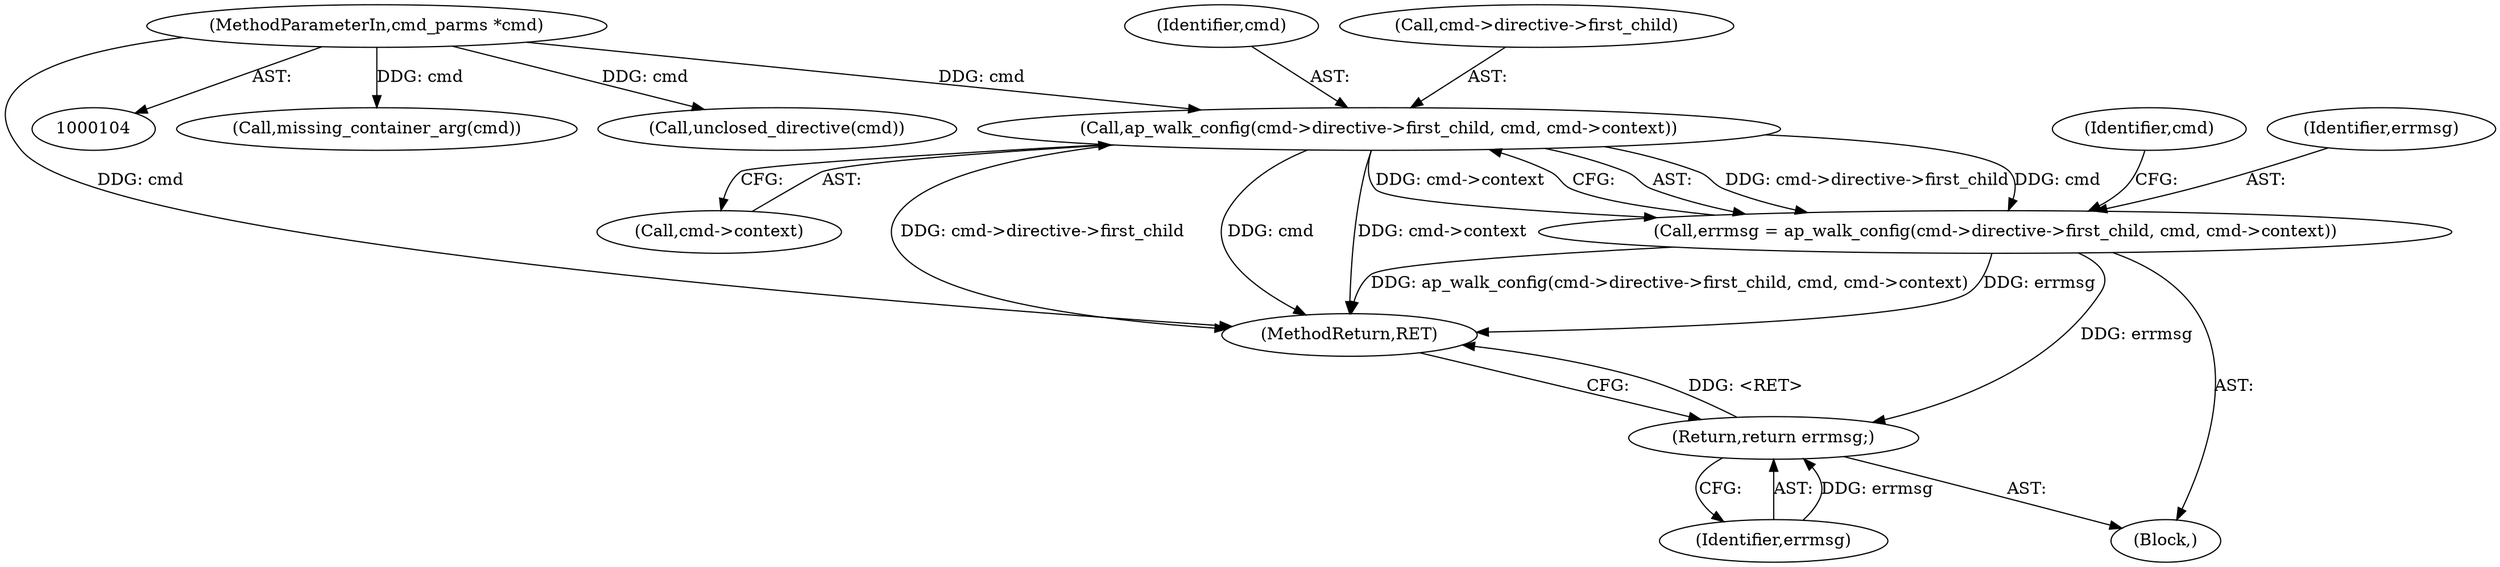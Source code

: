 digraph "0_httpd_29afdd2550b3d30a8defece2b95ae81edcf66ac9@pointer" {
"1000285" [label="(Call,ap_walk_config(cmd->directive->first_child, cmd, cmd->context))"];
"1000105" [label="(MethodParameterIn,cmd_parms *cmd)"];
"1000283" [label="(Call,errmsg = ap_walk_config(cmd->directive->first_child, cmd, cmd->context))"];
"1000300" [label="(Return,return errmsg;)"];
"1000105" [label="(MethodParameterIn,cmd_parms *cmd)"];
"1000291" [label="(Identifier,cmd)"];
"1000108" [label="(Block,)"];
"1000160" [label="(Call,missing_container_arg(cmd))"];
"1000301" [label="(Identifier,errmsg)"];
"1000292" [label="(Call,cmd->context)"];
"1000141" [label="(Call,unclosed_directive(cmd))"];
"1000297" [label="(Identifier,cmd)"];
"1000302" [label="(MethodReturn,RET)"];
"1000284" [label="(Identifier,errmsg)"];
"1000286" [label="(Call,cmd->directive->first_child)"];
"1000300" [label="(Return,return errmsg;)"];
"1000285" [label="(Call,ap_walk_config(cmd->directive->first_child, cmd, cmd->context))"];
"1000283" [label="(Call,errmsg = ap_walk_config(cmd->directive->first_child, cmd, cmd->context))"];
"1000285" -> "1000283"  [label="AST: "];
"1000285" -> "1000292"  [label="CFG: "];
"1000286" -> "1000285"  [label="AST: "];
"1000291" -> "1000285"  [label="AST: "];
"1000292" -> "1000285"  [label="AST: "];
"1000283" -> "1000285"  [label="CFG: "];
"1000285" -> "1000302"  [label="DDG: cmd->directive->first_child"];
"1000285" -> "1000302"  [label="DDG: cmd"];
"1000285" -> "1000302"  [label="DDG: cmd->context"];
"1000285" -> "1000283"  [label="DDG: cmd->directive->first_child"];
"1000285" -> "1000283"  [label="DDG: cmd"];
"1000285" -> "1000283"  [label="DDG: cmd->context"];
"1000105" -> "1000285"  [label="DDG: cmd"];
"1000105" -> "1000104"  [label="AST: "];
"1000105" -> "1000302"  [label="DDG: cmd"];
"1000105" -> "1000141"  [label="DDG: cmd"];
"1000105" -> "1000160"  [label="DDG: cmd"];
"1000283" -> "1000108"  [label="AST: "];
"1000284" -> "1000283"  [label="AST: "];
"1000297" -> "1000283"  [label="CFG: "];
"1000283" -> "1000302"  [label="DDG: ap_walk_config(cmd->directive->first_child, cmd, cmd->context)"];
"1000283" -> "1000302"  [label="DDG: errmsg"];
"1000283" -> "1000300"  [label="DDG: errmsg"];
"1000300" -> "1000108"  [label="AST: "];
"1000300" -> "1000301"  [label="CFG: "];
"1000301" -> "1000300"  [label="AST: "];
"1000302" -> "1000300"  [label="CFG: "];
"1000300" -> "1000302"  [label="DDG: <RET>"];
"1000301" -> "1000300"  [label="DDG: errmsg"];
}
